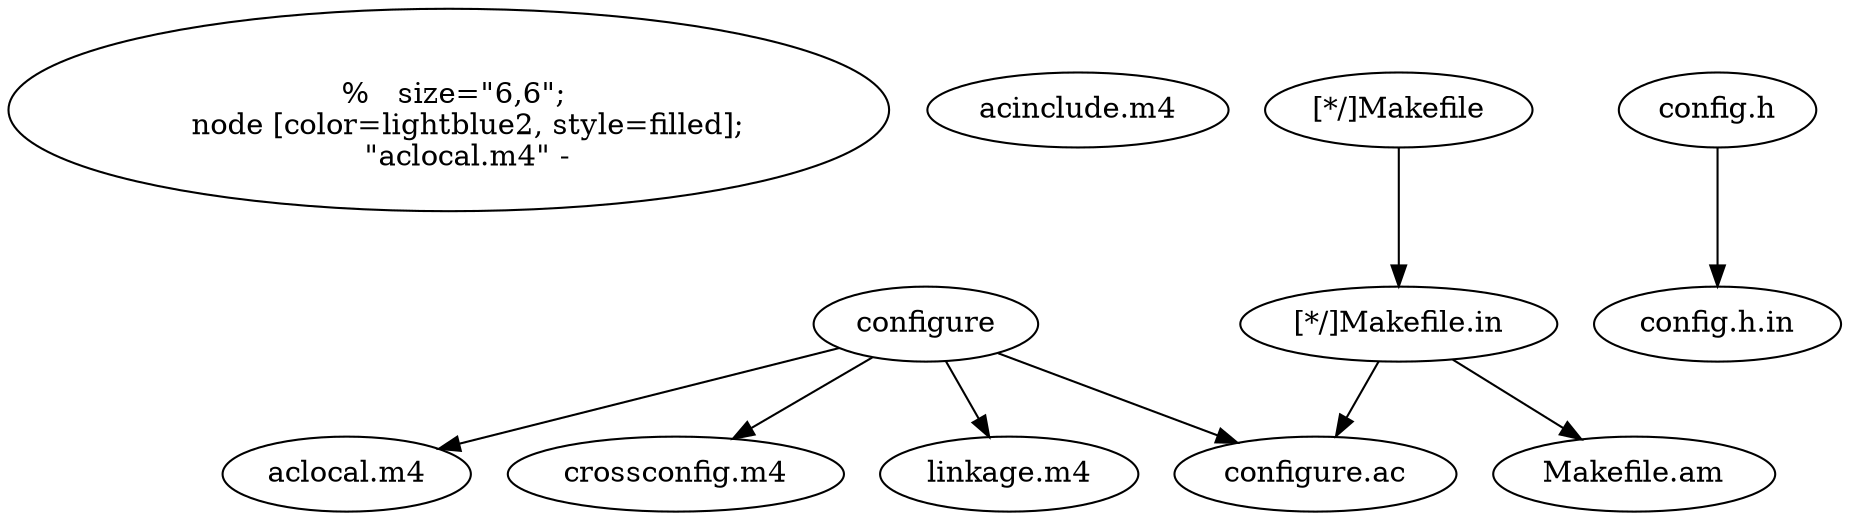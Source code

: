 # Blatantly ripped out of the graphviz examples and modified.  -pme
digraph v3conf {<
 %   size="6,6";
    node [color=lightblue2, style=filled];
    "aclocal.m4" -> "acinclude.m4";
    "configure" -> "aclocal.m4";
    "configure" -> "configure.ac";
    "configure" -> "crossconfig.m4";
    "configure" -> "linkage.m4";
    "[*/]Makefile" -> "[*/]Makefile.in";
    "[*/]Makefile.in" -> "Makefile.am";
    "[*/]Makefile.in" -> "configure.ac";
    "config.h" -> "config.h.in"
}
